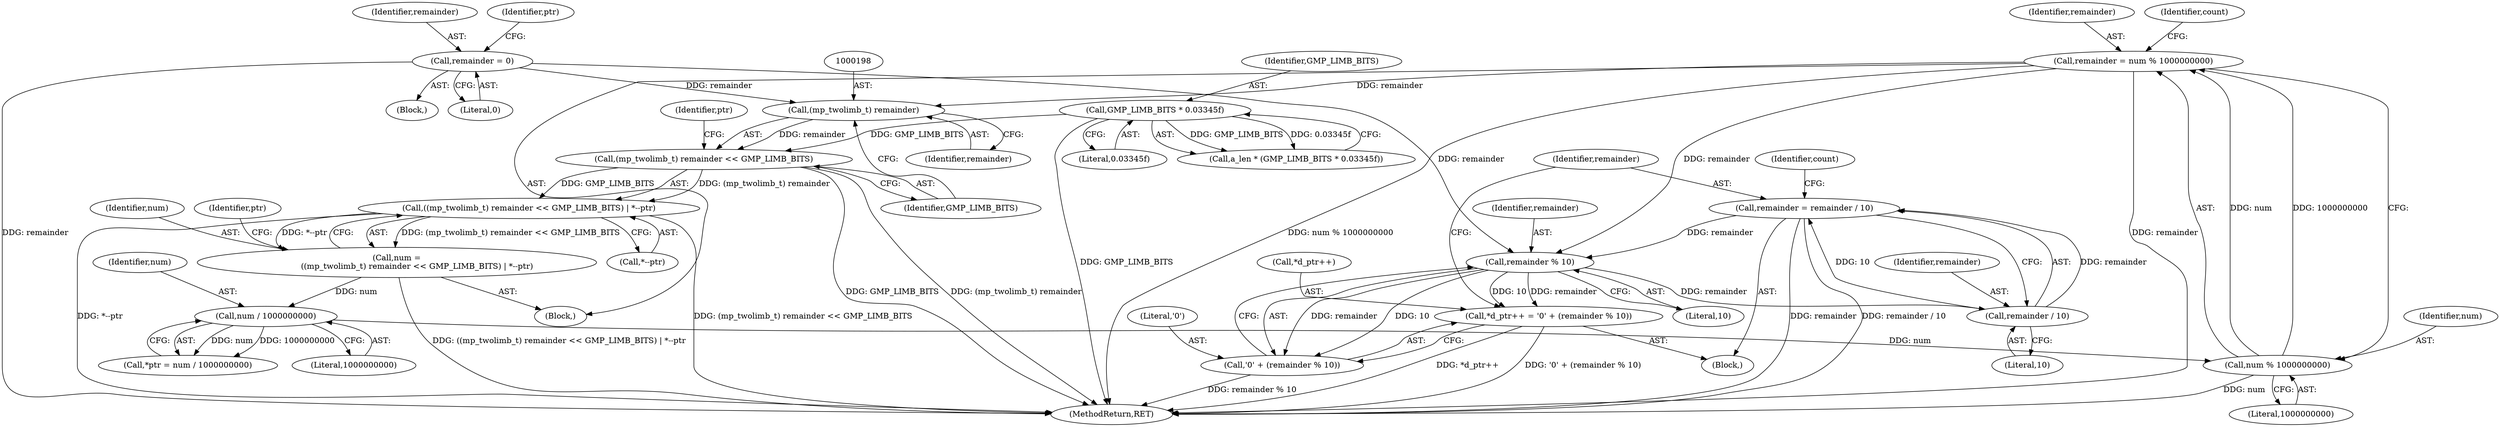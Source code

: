 digraph "0_gnulib_278b4175c9d7dd47c1a3071554aac02add3b3c35@API" {
"1000234" [label="(Call,remainder = remainder / 10)"];
"1000236" [label="(Call,remainder / 10)"];
"1000231" [label="(Call,remainder % 10)"];
"1000234" [label="(Call,remainder = remainder / 10)"];
"1000210" [label="(Call,remainder = num % 1000000000)"];
"1000212" [label="(Call,num % 1000000000)"];
"1000207" [label="(Call,num / 1000000000)"];
"1000193" [label="(Call,num =\n                ((mp_twolimb_t) remainder << GMP_LIMB_BITS) | *--ptr)"];
"1000195" [label="(Call,((mp_twolimb_t) remainder << GMP_LIMB_BITS) | *--ptr)"];
"1000196" [label="(Call,(mp_twolimb_t) remainder << GMP_LIMB_BITS)"];
"1000197" [label="(Call,(mp_twolimb_t) remainder)"];
"1000172" [label="(Call,remainder = 0)"];
"1000133" [label="(Call,GMP_LIMB_BITS * 0.03345f)"];
"1000225" [label="(Call,*d_ptr++ = '0' + (remainder % 10))"];
"1000229" [label="(Call,'0' + (remainder % 10))"];
"1000214" [label="(Literal,1000000000)"];
"1000193" [label="(Call,num =\n                ((mp_twolimb_t) remainder << GMP_LIMB_BITS) | *--ptr)"];
"1000199" [label="(Identifier,remainder)"];
"1000213" [label="(Identifier,num)"];
"1000170" [label="(Block,)"];
"1000232" [label="(Identifier,remainder)"];
"1000211" [label="(Identifier,remainder)"];
"1000200" [label="(Identifier,GMP_LIMB_BITS)"];
"1000207" [label="(Call,num / 1000000000)"];
"1000208" [label="(Identifier,num)"];
"1000235" [label="(Identifier,remainder)"];
"1000212" [label="(Call,num % 1000000000)"];
"1000172" [label="(Call,remainder = 0)"];
"1000203" [label="(Identifier,ptr)"];
"1000224" [label="(Block,)"];
"1000201" [label="(Call,*--ptr)"];
"1000230" [label="(Literal,'0')"];
"1000210" [label="(Call,remainder = num % 1000000000)"];
"1000134" [label="(Identifier,GMP_LIMB_BITS)"];
"1000173" [label="(Identifier,remainder)"];
"1000206" [label="(Identifier,ptr)"];
"1000237" [label="(Identifier,remainder)"];
"1000226" [label="(Call,*d_ptr++)"];
"1000174" [label="(Literal,0)"];
"1000236" [label="(Call,remainder / 10)"];
"1000135" [label="(Literal,0.03345f)"];
"1000233" [label="(Literal,10)"];
"1000209" [label="(Literal,1000000000)"];
"1000133" [label="(Call,GMP_LIMB_BITS * 0.03345f)"];
"1000191" [label="(Block,)"];
"1000196" [label="(Call,(mp_twolimb_t) remainder << GMP_LIMB_BITS)"];
"1000223" [label="(Identifier,count)"];
"1000194" [label="(Identifier,num)"];
"1000190" [label="(Identifier,count)"];
"1000177" [label="(Identifier,ptr)"];
"1000231" [label="(Call,remainder % 10)"];
"1000225" [label="(Call,*d_ptr++ = '0' + (remainder % 10))"];
"1000238" [label="(Literal,10)"];
"1000204" [label="(Call,*ptr = num / 1000000000)"];
"1000131" [label="(Call,a_len * (GMP_LIMB_BITS * 0.03345f))"];
"1000234" [label="(Call,remainder = remainder / 10)"];
"1000197" [label="(Call,(mp_twolimb_t) remainder)"];
"1000195" [label="(Call,((mp_twolimb_t) remainder << GMP_LIMB_BITS) | *--ptr)"];
"1000277" [label="(MethodReturn,RET)"];
"1000229" [label="(Call,'0' + (remainder % 10))"];
"1000234" -> "1000224"  [label="AST: "];
"1000234" -> "1000236"  [label="CFG: "];
"1000235" -> "1000234"  [label="AST: "];
"1000236" -> "1000234"  [label="AST: "];
"1000223" -> "1000234"  [label="CFG: "];
"1000234" -> "1000277"  [label="DDG: remainder"];
"1000234" -> "1000277"  [label="DDG: remainder / 10"];
"1000234" -> "1000231"  [label="DDG: remainder"];
"1000236" -> "1000234"  [label="DDG: remainder"];
"1000236" -> "1000234"  [label="DDG: 10"];
"1000236" -> "1000238"  [label="CFG: "];
"1000237" -> "1000236"  [label="AST: "];
"1000238" -> "1000236"  [label="AST: "];
"1000231" -> "1000236"  [label="DDG: remainder"];
"1000231" -> "1000229"  [label="AST: "];
"1000231" -> "1000233"  [label="CFG: "];
"1000232" -> "1000231"  [label="AST: "];
"1000233" -> "1000231"  [label="AST: "];
"1000229" -> "1000231"  [label="CFG: "];
"1000231" -> "1000225"  [label="DDG: remainder"];
"1000231" -> "1000225"  [label="DDG: 10"];
"1000231" -> "1000229"  [label="DDG: remainder"];
"1000231" -> "1000229"  [label="DDG: 10"];
"1000210" -> "1000231"  [label="DDG: remainder"];
"1000172" -> "1000231"  [label="DDG: remainder"];
"1000210" -> "1000191"  [label="AST: "];
"1000210" -> "1000212"  [label="CFG: "];
"1000211" -> "1000210"  [label="AST: "];
"1000212" -> "1000210"  [label="AST: "];
"1000190" -> "1000210"  [label="CFG: "];
"1000210" -> "1000277"  [label="DDG: num % 1000000000"];
"1000210" -> "1000277"  [label="DDG: remainder"];
"1000210" -> "1000197"  [label="DDG: remainder"];
"1000212" -> "1000210"  [label="DDG: num"];
"1000212" -> "1000210"  [label="DDG: 1000000000"];
"1000212" -> "1000214"  [label="CFG: "];
"1000213" -> "1000212"  [label="AST: "];
"1000214" -> "1000212"  [label="AST: "];
"1000212" -> "1000277"  [label="DDG: num"];
"1000207" -> "1000212"  [label="DDG: num"];
"1000207" -> "1000204"  [label="AST: "];
"1000207" -> "1000209"  [label="CFG: "];
"1000208" -> "1000207"  [label="AST: "];
"1000209" -> "1000207"  [label="AST: "];
"1000204" -> "1000207"  [label="CFG: "];
"1000207" -> "1000204"  [label="DDG: num"];
"1000207" -> "1000204"  [label="DDG: 1000000000"];
"1000193" -> "1000207"  [label="DDG: num"];
"1000193" -> "1000191"  [label="AST: "];
"1000193" -> "1000195"  [label="CFG: "];
"1000194" -> "1000193"  [label="AST: "];
"1000195" -> "1000193"  [label="AST: "];
"1000206" -> "1000193"  [label="CFG: "];
"1000193" -> "1000277"  [label="DDG: ((mp_twolimb_t) remainder << GMP_LIMB_BITS) | *--ptr"];
"1000195" -> "1000193"  [label="DDG: (mp_twolimb_t) remainder << GMP_LIMB_BITS"];
"1000195" -> "1000193"  [label="DDG: *--ptr"];
"1000195" -> "1000201"  [label="CFG: "];
"1000196" -> "1000195"  [label="AST: "];
"1000201" -> "1000195"  [label="AST: "];
"1000195" -> "1000277"  [label="DDG: *--ptr"];
"1000195" -> "1000277"  [label="DDG: (mp_twolimb_t) remainder << GMP_LIMB_BITS"];
"1000196" -> "1000195"  [label="DDG: (mp_twolimb_t) remainder"];
"1000196" -> "1000195"  [label="DDG: GMP_LIMB_BITS"];
"1000196" -> "1000200"  [label="CFG: "];
"1000197" -> "1000196"  [label="AST: "];
"1000200" -> "1000196"  [label="AST: "];
"1000203" -> "1000196"  [label="CFG: "];
"1000196" -> "1000277"  [label="DDG: (mp_twolimb_t) remainder"];
"1000196" -> "1000277"  [label="DDG: GMP_LIMB_BITS"];
"1000197" -> "1000196"  [label="DDG: remainder"];
"1000133" -> "1000196"  [label="DDG: GMP_LIMB_BITS"];
"1000197" -> "1000199"  [label="CFG: "];
"1000198" -> "1000197"  [label="AST: "];
"1000199" -> "1000197"  [label="AST: "];
"1000200" -> "1000197"  [label="CFG: "];
"1000172" -> "1000197"  [label="DDG: remainder"];
"1000172" -> "1000170"  [label="AST: "];
"1000172" -> "1000174"  [label="CFG: "];
"1000173" -> "1000172"  [label="AST: "];
"1000174" -> "1000172"  [label="AST: "];
"1000177" -> "1000172"  [label="CFG: "];
"1000172" -> "1000277"  [label="DDG: remainder"];
"1000133" -> "1000131"  [label="AST: "];
"1000133" -> "1000135"  [label="CFG: "];
"1000134" -> "1000133"  [label="AST: "];
"1000135" -> "1000133"  [label="AST: "];
"1000131" -> "1000133"  [label="CFG: "];
"1000133" -> "1000277"  [label="DDG: GMP_LIMB_BITS"];
"1000133" -> "1000131"  [label="DDG: GMP_LIMB_BITS"];
"1000133" -> "1000131"  [label="DDG: 0.03345f"];
"1000225" -> "1000224"  [label="AST: "];
"1000225" -> "1000229"  [label="CFG: "];
"1000226" -> "1000225"  [label="AST: "];
"1000229" -> "1000225"  [label="AST: "];
"1000235" -> "1000225"  [label="CFG: "];
"1000225" -> "1000277"  [label="DDG: *d_ptr++"];
"1000225" -> "1000277"  [label="DDG: '0' + (remainder % 10)"];
"1000230" -> "1000229"  [label="AST: "];
"1000229" -> "1000277"  [label="DDG: remainder % 10"];
}
